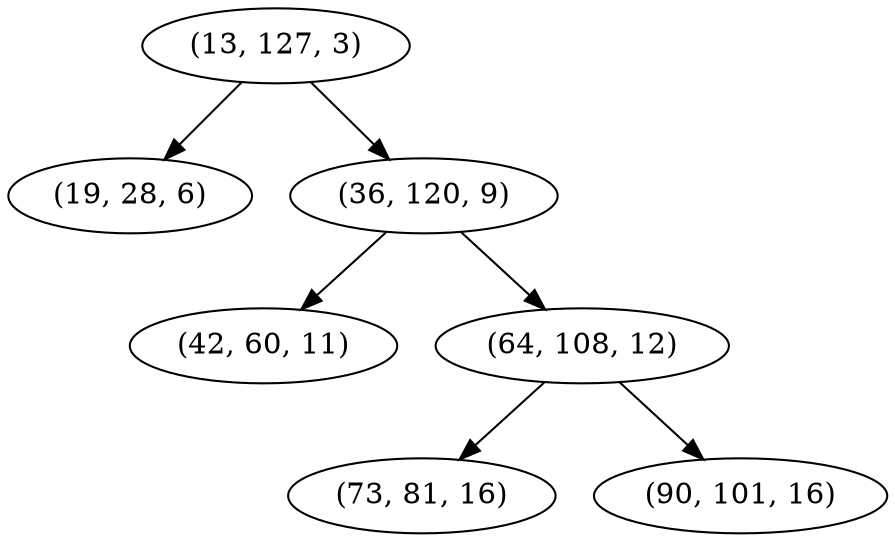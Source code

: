 digraph tree {
    "(13, 127, 3)";
    "(19, 28, 6)";
    "(36, 120, 9)";
    "(42, 60, 11)";
    "(64, 108, 12)";
    "(73, 81, 16)";
    "(90, 101, 16)";
    "(13, 127, 3)" -> "(19, 28, 6)";
    "(13, 127, 3)" -> "(36, 120, 9)";
    "(36, 120, 9)" -> "(42, 60, 11)";
    "(36, 120, 9)" -> "(64, 108, 12)";
    "(64, 108, 12)" -> "(73, 81, 16)";
    "(64, 108, 12)" -> "(90, 101, 16)";
}
